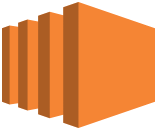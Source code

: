 <mxfile version="21.3.2" type="github">
  <diagram name="Page-1" id="flXjDQTth14zhIsi1pz7">
    <mxGraphModel dx="935" dy="359" grid="1" gridSize="10" guides="1" tooltips="1" connect="1" arrows="1" fold="1" page="1" pageScale="1" pageWidth="850" pageHeight="1100" math="0" shadow="0">
      <root>
        <mxCell id="0" />
        <mxCell id="1" parent="0" />
        <mxCell id="giAgXqf3vzLfBzleqpOK-1" value="" style="outlineConnect=0;dashed=0;verticalLabelPosition=bottom;verticalAlign=top;align=center;html=1;shape=mxgraph.aws3.ec2;fillColor=#F58534;gradientColor=none;" vertex="1" parent="1">
          <mxGeometry x="260" y="30" width="76.5" height="63" as="geometry" />
        </mxCell>
      </root>
    </mxGraphModel>
  </diagram>
</mxfile>
